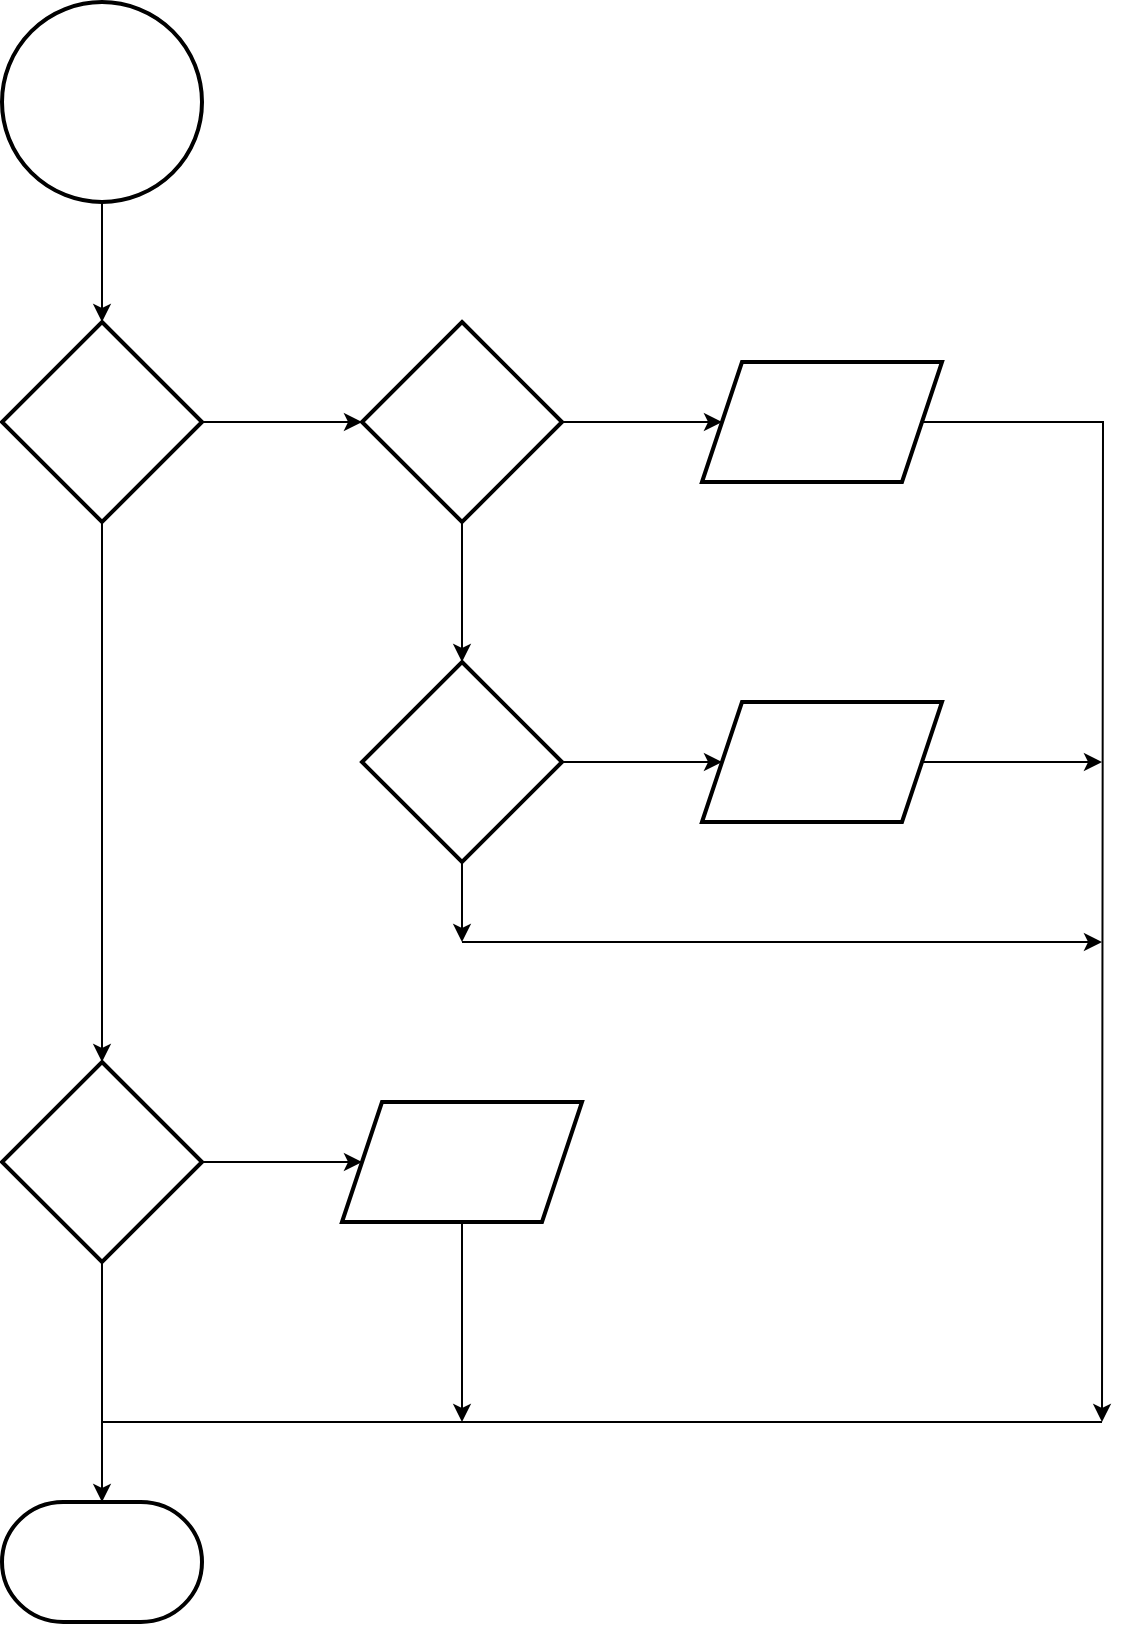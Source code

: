 <mxfile version="22.1.11" type="github">
  <diagram name="Page-1" id="jLFNf9gIFpi16mCr7_2a">
    <mxGraphModel dx="794" dy="414" grid="1" gridSize="10" guides="1" tooltips="1" connect="1" arrows="1" fold="1" page="1" pageScale="1" pageWidth="850" pageHeight="1100" math="0" shadow="0">
      <root>
        <mxCell id="0" />
        <mxCell id="1" parent="0" />
        <mxCell id="gzHCEhPq8K2d0F9eEzQF-3" value="" style="edgeStyle=orthogonalEdgeStyle;rounded=0;orthogonalLoop=1;jettySize=auto;html=1;" edge="1" parent="1">
          <mxGeometry relative="1" as="geometry">
            <mxPoint x="180" y="110" as="sourcePoint" />
            <mxPoint x="180" y="170" as="targetPoint" />
          </mxGeometry>
        </mxCell>
        <mxCell id="gzHCEhPq8K2d0F9eEzQF-19" value="" style="edgeStyle=orthogonalEdgeStyle;rounded=0;orthogonalLoop=1;jettySize=auto;html=1;" edge="1" parent="1">
          <mxGeometry relative="1" as="geometry">
            <mxPoint x="180" y="640" as="sourcePoint" />
            <mxPoint x="180" y="760" as="targetPoint" />
          </mxGeometry>
        </mxCell>
        <mxCell id="gzHCEhPq8K2d0F9eEzQF-29" value="" style="strokeWidth=2;html=1;shape=mxgraph.flowchart.start_2;whiteSpace=wrap;" vertex="1" parent="1">
          <mxGeometry x="130" y="10" width="100" height="100" as="geometry" />
        </mxCell>
        <mxCell id="gzHCEhPq8K2d0F9eEzQF-30" value="" style="strokeWidth=2;html=1;shape=mxgraph.flowchart.terminator;whiteSpace=wrap;" vertex="1" parent="1">
          <mxGeometry x="130" y="760" width="100" height="60" as="geometry" />
        </mxCell>
        <mxCell id="gzHCEhPq8K2d0F9eEzQF-37" value="" style="edgeStyle=orthogonalEdgeStyle;rounded=0;orthogonalLoop=1;jettySize=auto;html=1;" edge="1" parent="1" source="gzHCEhPq8K2d0F9eEzQF-31" target="gzHCEhPq8K2d0F9eEzQF-32">
          <mxGeometry relative="1" as="geometry" />
        </mxCell>
        <mxCell id="gzHCEhPq8K2d0F9eEzQF-44" value="" style="edgeStyle=orthogonalEdgeStyle;rounded=0;orthogonalLoop=1;jettySize=auto;html=1;entryX=0.5;entryY=0;entryDx=0;entryDy=0;entryPerimeter=0;" edge="1" parent="1" source="gzHCEhPq8K2d0F9eEzQF-31" target="gzHCEhPq8K2d0F9eEzQF-36">
          <mxGeometry relative="1" as="geometry">
            <mxPoint x="180" y="360" as="targetPoint" />
          </mxGeometry>
        </mxCell>
        <mxCell id="gzHCEhPq8K2d0F9eEzQF-31" value="" style="strokeWidth=2;html=1;shape=mxgraph.flowchart.decision;whiteSpace=wrap;" vertex="1" parent="1">
          <mxGeometry x="130" y="170" width="100" height="100" as="geometry" />
        </mxCell>
        <mxCell id="gzHCEhPq8K2d0F9eEzQF-39" value="" style="edgeStyle=orthogonalEdgeStyle;rounded=0;orthogonalLoop=1;jettySize=auto;html=1;" edge="1" parent="1" source="gzHCEhPq8K2d0F9eEzQF-32" target="gzHCEhPq8K2d0F9eEzQF-38">
          <mxGeometry relative="1" as="geometry" />
        </mxCell>
        <mxCell id="gzHCEhPq8K2d0F9eEzQF-40" value="" style="edgeStyle=orthogonalEdgeStyle;rounded=0;orthogonalLoop=1;jettySize=auto;html=1;" edge="1" parent="1" source="gzHCEhPq8K2d0F9eEzQF-32" target="gzHCEhPq8K2d0F9eEzQF-33">
          <mxGeometry relative="1" as="geometry" />
        </mxCell>
        <mxCell id="gzHCEhPq8K2d0F9eEzQF-32" value="" style="strokeWidth=2;html=1;shape=mxgraph.flowchart.decision;whiteSpace=wrap;" vertex="1" parent="1">
          <mxGeometry x="310" y="170" width="100" height="100" as="geometry" />
        </mxCell>
        <mxCell id="gzHCEhPq8K2d0F9eEzQF-42" value="" style="edgeStyle=orthogonalEdgeStyle;rounded=0;orthogonalLoop=1;jettySize=auto;html=1;" edge="1" parent="1" source="gzHCEhPq8K2d0F9eEzQF-33" target="gzHCEhPq8K2d0F9eEzQF-41">
          <mxGeometry relative="1" as="geometry" />
        </mxCell>
        <mxCell id="gzHCEhPq8K2d0F9eEzQF-54" style="edgeStyle=none;rounded=0;orthogonalLoop=1;jettySize=auto;html=1;exitX=0.5;exitY=1;exitDx=0;exitDy=0;exitPerimeter=0;" edge="1" parent="1">
          <mxGeometry relative="1" as="geometry">
            <mxPoint x="680" y="480" as="targetPoint" />
            <mxPoint x="360" y="480" as="sourcePoint" />
          </mxGeometry>
        </mxCell>
        <mxCell id="gzHCEhPq8K2d0F9eEzQF-56" style="edgeStyle=none;rounded=0;orthogonalLoop=1;jettySize=auto;html=1;exitX=0.5;exitY=1;exitDx=0;exitDy=0;exitPerimeter=0;" edge="1" parent="1" source="gzHCEhPq8K2d0F9eEzQF-33">
          <mxGeometry relative="1" as="geometry">
            <mxPoint x="360" y="480" as="targetPoint" />
          </mxGeometry>
        </mxCell>
        <mxCell id="gzHCEhPq8K2d0F9eEzQF-33" value="" style="strokeWidth=2;html=1;shape=mxgraph.flowchart.decision;whiteSpace=wrap;" vertex="1" parent="1">
          <mxGeometry x="310" y="340" width="100" height="100" as="geometry" />
        </mxCell>
        <mxCell id="gzHCEhPq8K2d0F9eEzQF-46" value="" style="edgeStyle=orthogonalEdgeStyle;rounded=0;orthogonalLoop=1;jettySize=auto;html=1;" edge="1" parent="1" source="gzHCEhPq8K2d0F9eEzQF-36" target="gzHCEhPq8K2d0F9eEzQF-45">
          <mxGeometry relative="1" as="geometry" />
        </mxCell>
        <mxCell id="gzHCEhPq8K2d0F9eEzQF-36" value="" style="strokeWidth=2;html=1;shape=mxgraph.flowchart.decision;whiteSpace=wrap;" vertex="1" parent="1">
          <mxGeometry x="130" y="540" width="100" height="100" as="geometry" />
        </mxCell>
        <mxCell id="gzHCEhPq8K2d0F9eEzQF-50" style="edgeStyle=orthogonalEdgeStyle;rounded=0;orthogonalLoop=1;jettySize=auto;html=1;exitX=1;exitY=0.5;exitDx=0;exitDy=0;" edge="1" parent="1" source="gzHCEhPq8K2d0F9eEzQF-38">
          <mxGeometry relative="1" as="geometry">
            <mxPoint x="680" y="720" as="targetPoint" />
          </mxGeometry>
        </mxCell>
        <mxCell id="gzHCEhPq8K2d0F9eEzQF-38" value="" style="shape=parallelogram;perimeter=parallelogramPerimeter;whiteSpace=wrap;html=1;fixedSize=1;strokeWidth=2;" vertex="1" parent="1">
          <mxGeometry x="480" y="190" width="120" height="60" as="geometry" />
        </mxCell>
        <mxCell id="gzHCEhPq8K2d0F9eEzQF-51" style="edgeStyle=orthogonalEdgeStyle;rounded=0;orthogonalLoop=1;jettySize=auto;html=1;exitX=1;exitY=0.5;exitDx=0;exitDy=0;" edge="1" parent="1" source="gzHCEhPq8K2d0F9eEzQF-41">
          <mxGeometry relative="1" as="geometry">
            <mxPoint x="680" y="390" as="targetPoint" />
          </mxGeometry>
        </mxCell>
        <mxCell id="gzHCEhPq8K2d0F9eEzQF-41" value="" style="shape=parallelogram;perimeter=parallelogramPerimeter;whiteSpace=wrap;html=1;fixedSize=1;strokeWidth=2;" vertex="1" parent="1">
          <mxGeometry x="480" y="360" width="120" height="60" as="geometry" />
        </mxCell>
        <mxCell id="gzHCEhPq8K2d0F9eEzQF-48" value="" style="edgeStyle=orthogonalEdgeStyle;rounded=0;orthogonalLoop=1;jettySize=auto;html=1;" edge="1" parent="1" source="gzHCEhPq8K2d0F9eEzQF-45">
          <mxGeometry relative="1" as="geometry">
            <mxPoint x="360" y="720" as="targetPoint" />
          </mxGeometry>
        </mxCell>
        <mxCell id="gzHCEhPq8K2d0F9eEzQF-45" value="" style="shape=parallelogram;perimeter=parallelogramPerimeter;whiteSpace=wrap;html=1;fixedSize=1;strokeWidth=2;" vertex="1" parent="1">
          <mxGeometry x="300" y="560" width="120" height="60" as="geometry" />
        </mxCell>
        <mxCell id="gzHCEhPq8K2d0F9eEzQF-55" value="" style="endArrow=none;html=1;rounded=0;" edge="1" parent="1">
          <mxGeometry relative="1" as="geometry">
            <mxPoint x="180" y="720" as="sourcePoint" />
            <mxPoint x="680" y="720" as="targetPoint" />
          </mxGeometry>
        </mxCell>
      </root>
    </mxGraphModel>
  </diagram>
</mxfile>
